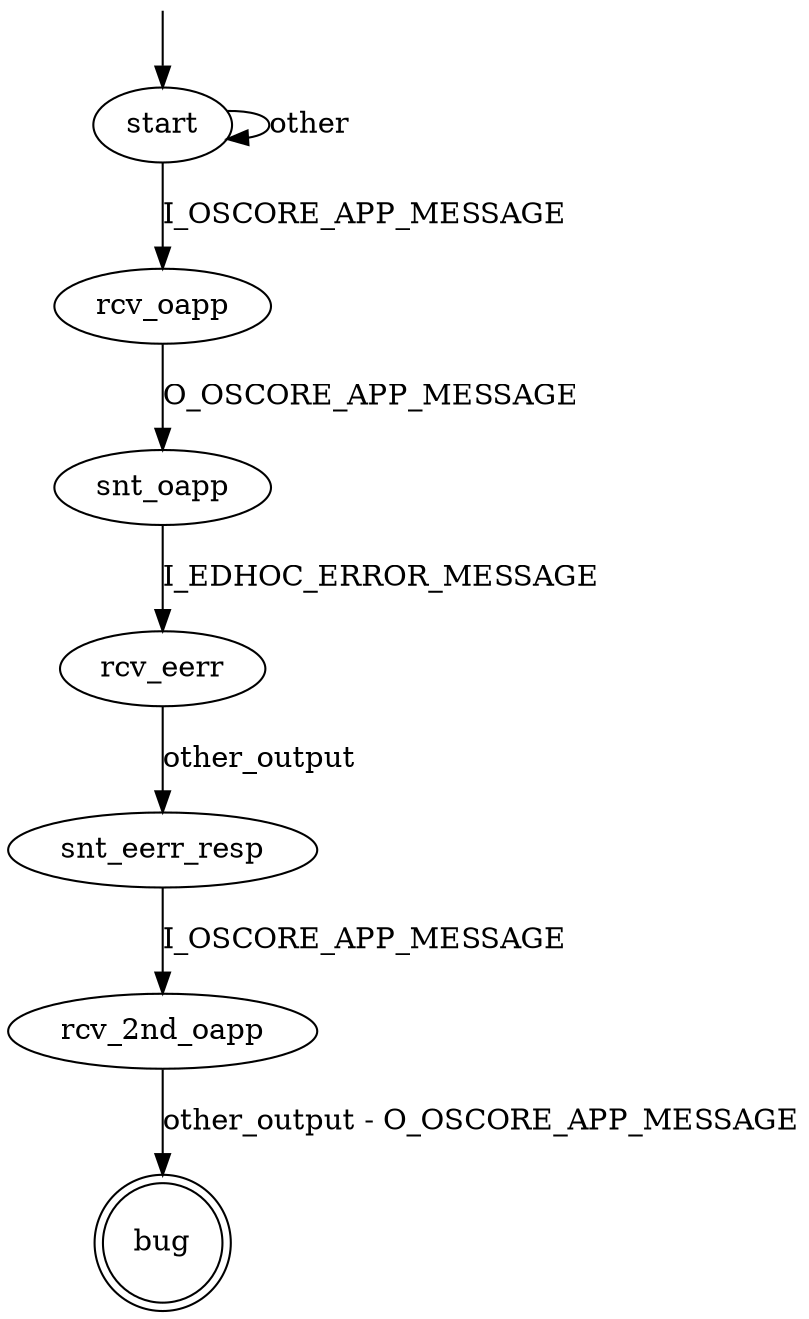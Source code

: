 digraph G {
bug [shape="doublecircle"]

start -> start [label="other"]
start -> rcv_oapp [label="I_OSCORE_APP_MESSAGE"]

rcv_oapp -> snt_oapp [label="O_OSCORE_APP_MESSAGE"]

snt_oapp -> rcv_eerr [label="I_EDHOC_ERROR_MESSAGE"]

rcv_eerr -> snt_eerr_resp [label="other_output"]

snt_eerr_resp -> rcv_2nd_oapp [label="I_OSCORE_APP_MESSAGE"]
rcv_2nd_oapp -> bug [label="other_output - O_OSCORE_APP_MESSAGE"]

__start0 [label="" shape="none" width="0" height="0"];
__start0 -> start;
}
